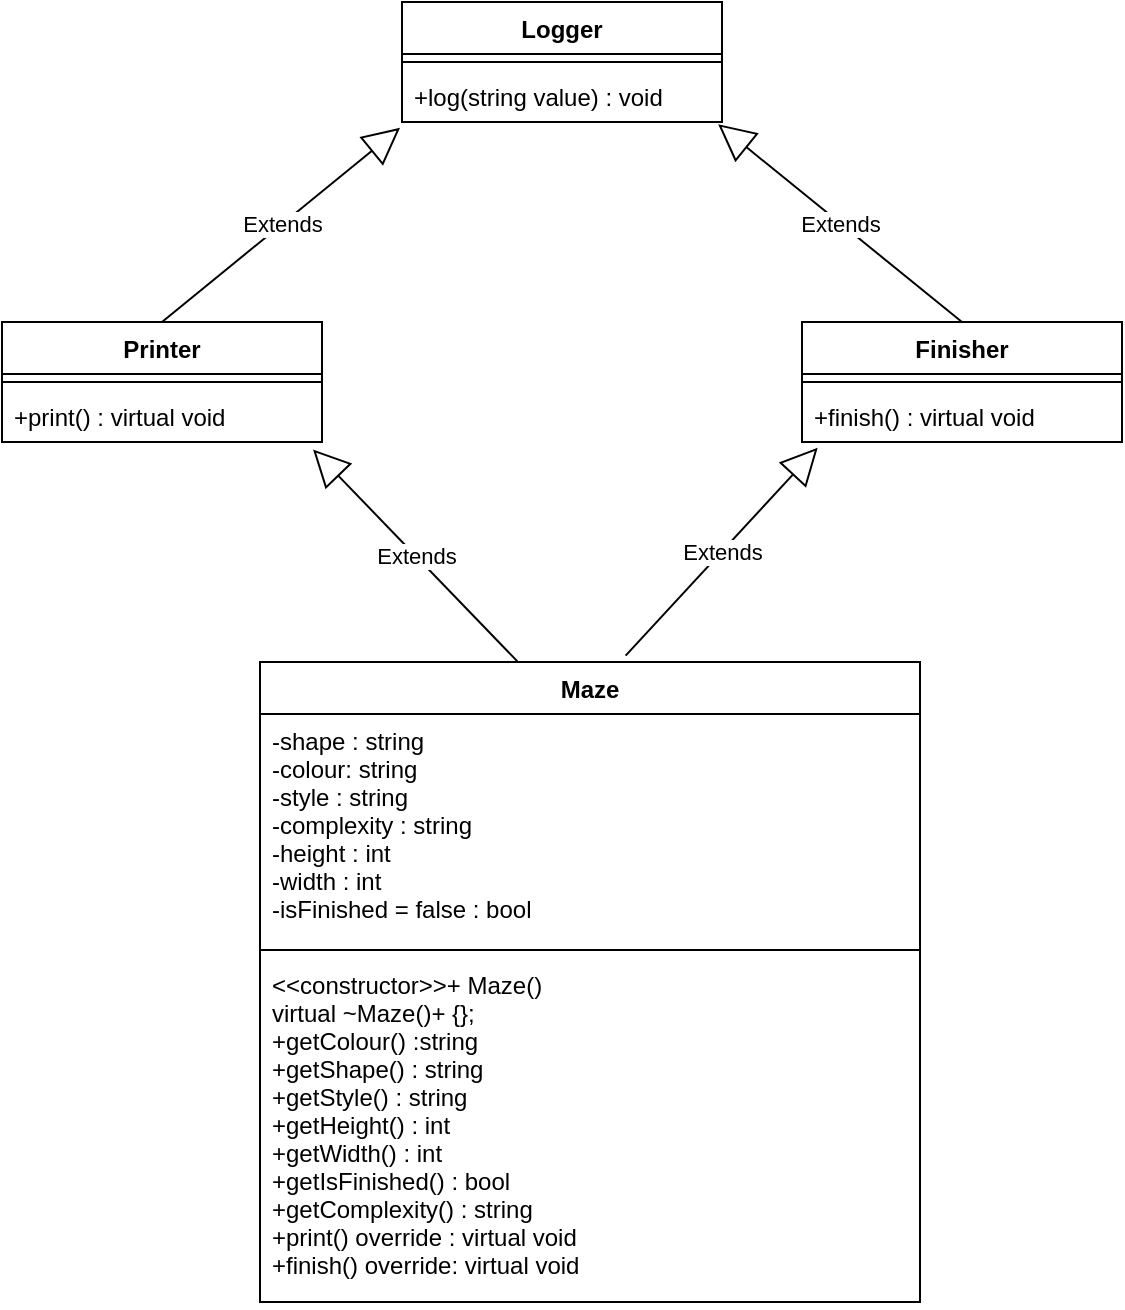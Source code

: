 <mxfile version="20.3.0" type="device"><diagram id="X5iyy3Qwq3Fbk2T3YpEB" name="Page-1"><mxGraphModel dx="1153" dy="708" grid="1" gridSize="10" guides="1" tooltips="1" connect="1" arrows="1" fold="1" page="1" pageScale="1" pageWidth="827" pageHeight="1169" math="0" shadow="0"><root><mxCell id="0"/><mxCell id="1" parent="0"/><mxCell id="mAkwS1y1RkRz4d4j6yFT-17" value="Logger" style="swimlane;fontStyle=1;align=center;verticalAlign=top;childLayout=stackLayout;horizontal=1;startSize=26;horizontalStack=0;resizeParent=1;resizeParentMax=0;resizeLast=0;collapsible=1;marginBottom=0;" vertex="1" parent="1"><mxGeometry x="320" y="40" width="160" height="60" as="geometry"/></mxCell><mxCell id="mAkwS1y1RkRz4d4j6yFT-19" value="" style="line;strokeWidth=1;fillColor=none;align=left;verticalAlign=middle;spacingTop=-1;spacingLeft=3;spacingRight=3;rotatable=0;labelPosition=right;points=[];portConstraint=eastwest;strokeColor=inherit;" vertex="1" parent="mAkwS1y1RkRz4d4j6yFT-17"><mxGeometry y="26" width="160" height="8" as="geometry"/></mxCell><mxCell id="mAkwS1y1RkRz4d4j6yFT-20" value="+log(string value) : void " style="text;strokeColor=none;fillColor=none;align=left;verticalAlign=top;spacingLeft=4;spacingRight=4;overflow=hidden;rotatable=0;points=[[0,0.5],[1,0.5]];portConstraint=eastwest;" vertex="1" parent="mAkwS1y1RkRz4d4j6yFT-17"><mxGeometry y="34" width="160" height="26" as="geometry"/></mxCell><mxCell id="mAkwS1y1RkRz4d4j6yFT-21" value="Printer" style="swimlane;fontStyle=1;align=center;verticalAlign=top;childLayout=stackLayout;horizontal=1;startSize=26;horizontalStack=0;resizeParent=1;resizeParentMax=0;resizeLast=0;collapsible=1;marginBottom=0;" vertex="1" parent="1"><mxGeometry x="120" y="200" width="160" height="60" as="geometry"/></mxCell><mxCell id="mAkwS1y1RkRz4d4j6yFT-23" value="" style="line;strokeWidth=1;fillColor=none;align=left;verticalAlign=middle;spacingTop=-1;spacingLeft=3;spacingRight=3;rotatable=0;labelPosition=right;points=[];portConstraint=eastwest;strokeColor=inherit;" vertex="1" parent="mAkwS1y1RkRz4d4j6yFT-21"><mxGeometry y="26" width="160" height="8" as="geometry"/></mxCell><mxCell id="mAkwS1y1RkRz4d4j6yFT-24" value="+print() : virtual void " style="text;strokeColor=none;fillColor=none;align=left;verticalAlign=top;spacingLeft=4;spacingRight=4;overflow=hidden;rotatable=0;points=[[0,0.5],[1,0.5]];portConstraint=eastwest;" vertex="1" parent="mAkwS1y1RkRz4d4j6yFT-21"><mxGeometry y="34" width="160" height="26" as="geometry"/></mxCell><mxCell id="mAkwS1y1RkRz4d4j6yFT-25" value="Finisher" style="swimlane;fontStyle=1;align=center;verticalAlign=top;childLayout=stackLayout;horizontal=1;startSize=26;horizontalStack=0;resizeParent=1;resizeParentMax=0;resizeLast=0;collapsible=1;marginBottom=0;" vertex="1" parent="1"><mxGeometry x="520" y="200" width="160" height="60" as="geometry"/></mxCell><mxCell id="mAkwS1y1RkRz4d4j6yFT-27" value="" style="line;strokeWidth=1;fillColor=none;align=left;verticalAlign=middle;spacingTop=-1;spacingLeft=3;spacingRight=3;rotatable=0;labelPosition=right;points=[];portConstraint=eastwest;strokeColor=inherit;" vertex="1" parent="mAkwS1y1RkRz4d4j6yFT-25"><mxGeometry y="26" width="160" height="8" as="geometry"/></mxCell><mxCell id="mAkwS1y1RkRz4d4j6yFT-28" value="+finish() : virtual void" style="text;strokeColor=none;fillColor=none;align=left;verticalAlign=top;spacingLeft=4;spacingRight=4;overflow=hidden;rotatable=0;points=[[0,0.5],[1,0.5]];portConstraint=eastwest;" vertex="1" parent="mAkwS1y1RkRz4d4j6yFT-25"><mxGeometry y="34" width="160" height="26" as="geometry"/></mxCell><mxCell id="mAkwS1y1RkRz4d4j6yFT-29" value="Maze" style="swimlane;fontStyle=1;align=center;verticalAlign=top;childLayout=stackLayout;horizontal=1;startSize=26;horizontalStack=0;resizeParent=1;resizeParentMax=0;resizeLast=0;collapsible=1;marginBottom=0;" vertex="1" parent="1"><mxGeometry x="249" y="370" width="330" height="320" as="geometry"/></mxCell><mxCell id="mAkwS1y1RkRz4d4j6yFT-30" value="-shape : string&#10;-colour: string&#10;-style : string&#10;-complexity : string &#10;-height : int&#10;-width : int&#10;-isFinished = false : bool" style="text;strokeColor=none;fillColor=none;align=left;verticalAlign=top;spacingLeft=4;spacingRight=4;overflow=hidden;rotatable=0;points=[[0,0.5],[1,0.5]];portConstraint=eastwest;" vertex="1" parent="mAkwS1y1RkRz4d4j6yFT-29"><mxGeometry y="26" width="330" height="114" as="geometry"/></mxCell><mxCell id="mAkwS1y1RkRz4d4j6yFT-31" value="" style="line;strokeWidth=1;fillColor=none;align=left;verticalAlign=middle;spacingTop=-1;spacingLeft=3;spacingRight=3;rotatable=0;labelPosition=right;points=[];portConstraint=eastwest;strokeColor=inherit;" vertex="1" parent="mAkwS1y1RkRz4d4j6yFT-29"><mxGeometry y="140" width="330" height="8" as="geometry"/></mxCell><mxCell id="mAkwS1y1RkRz4d4j6yFT-32" value="&lt;&lt;constructor&gt;&gt;+ Maze()&#10;virtual ~Maze()+ {};&#10;+getColour() :string&#10;+getShape() : string&#10;+getStyle() : string&#10;+getHeight() : int&#10;+getWidth() : int&#10;+getIsFinished() : bool&#10;+getComplexity() : string&#10;+print() override : virtual void&#10;+finish() override: virtual void" style="text;strokeColor=none;fillColor=none;align=left;verticalAlign=top;spacingLeft=4;spacingRight=4;overflow=hidden;rotatable=0;points=[[0,0.5],[1,0.5]];portConstraint=eastwest;" vertex="1" parent="mAkwS1y1RkRz4d4j6yFT-29"><mxGeometry y="148" width="330" height="172" as="geometry"/></mxCell><mxCell id="mAkwS1y1RkRz4d4j6yFT-33" value="Extends" style="endArrow=block;endSize=16;endFill=0;html=1;rounded=0;entryX=-0.006;entryY=1.111;entryDx=0;entryDy=0;entryPerimeter=0;exitX=0.5;exitY=0;exitDx=0;exitDy=0;" edge="1" parent="1" source="mAkwS1y1RkRz4d4j6yFT-21" target="mAkwS1y1RkRz4d4j6yFT-20"><mxGeometry width="160" relative="1" as="geometry"><mxPoint x="200" y="160" as="sourcePoint"/><mxPoint x="360" y="160" as="targetPoint"/></mxGeometry></mxCell><mxCell id="mAkwS1y1RkRz4d4j6yFT-35" value="Extends" style="endArrow=block;endSize=16;endFill=0;html=1;rounded=0;entryX=0.988;entryY=1.043;entryDx=0;entryDy=0;entryPerimeter=0;exitX=0.5;exitY=0;exitDx=0;exitDy=0;" edge="1" parent="1" source="mAkwS1y1RkRz4d4j6yFT-25" target="mAkwS1y1RkRz4d4j6yFT-20"><mxGeometry width="160" relative="1" as="geometry"><mxPoint x="570" y="150" as="sourcePoint"/><mxPoint x="730" y="150" as="targetPoint"/></mxGeometry></mxCell><mxCell id="mAkwS1y1RkRz4d4j6yFT-36" value="Extends" style="endArrow=block;endSize=16;endFill=0;html=1;rounded=0;entryX=0.972;entryY=1.145;entryDx=0;entryDy=0;entryPerimeter=0;exitX=0.39;exitY=-0.001;exitDx=0;exitDy=0;exitPerimeter=0;" edge="1" parent="1" source="mAkwS1y1RkRz4d4j6yFT-29" target="mAkwS1y1RkRz4d4j6yFT-24"><mxGeometry width="160" relative="1" as="geometry"><mxPoint x="370" y="360" as="sourcePoint"/><mxPoint x="510" y="340" as="targetPoint"/></mxGeometry></mxCell><mxCell id="mAkwS1y1RkRz4d4j6yFT-37" value="Extends" style="endArrow=block;endSize=16;endFill=0;html=1;rounded=0;entryX=0.049;entryY=1.111;entryDx=0;entryDy=0;entryPerimeter=0;exitX=0.554;exitY=-0.01;exitDx=0;exitDy=0;exitPerimeter=0;" edge="1" parent="1" source="mAkwS1y1RkRz4d4j6yFT-29" target="mAkwS1y1RkRz4d4j6yFT-28"><mxGeometry width="160" relative="1" as="geometry"><mxPoint x="440" y="360" as="sourcePoint"/><mxPoint x="570" y="330" as="targetPoint"/></mxGeometry></mxCell></root></mxGraphModel></diagram></mxfile>